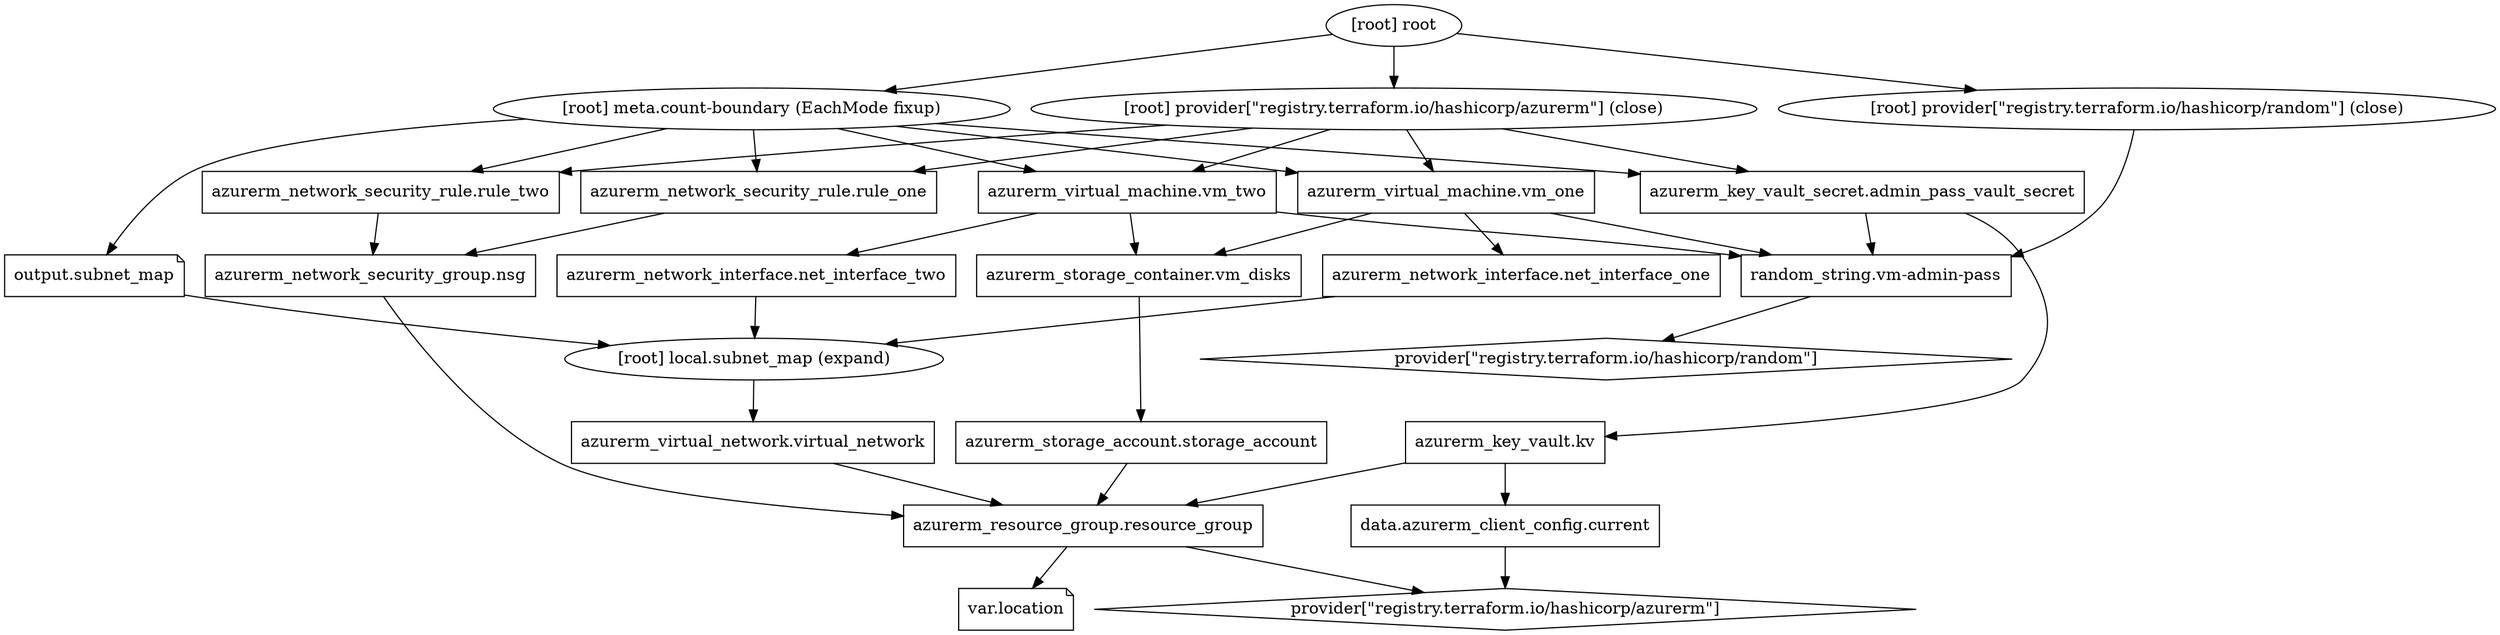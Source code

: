 digraph {
        compound = "true"
        newrank = "true"
        subgraph "root" {
                "[root] azurerm_key_vault.kv (expand)" [label = "azurerm_key_vault.kv", shape = "box"]
                "[root] azurerm_key_vault_secret.admin_pass_vault_secret (expand)" [label = "azurerm_key_vault_secret.admin_pass_vault_secret", shape = "box"]
                "[root] azurerm_network_interface.net_interface_one (expand)" [label = "azurerm_network_interface.net_interface_one", shape = "box"]
                "[root] azurerm_network_interface.net_interface_two (expand)" [label = "azurerm_network_interface.net_interface_two", shape = "box"]
                "[root] azurerm_network_security_group.nsg (expand)" [label = "azurerm_network_security_group.nsg", shape = "box"]
                "[root] azurerm_network_security_rule.rule_one (expand)" [label = "azurerm_network_security_rule.rule_one", shape = "box"]
                "[root] azurerm_network_security_rule.rule_two (expand)" [label = "azurerm_network_security_rule.rule_two", shape = "box"]
                "[root] azurerm_resource_group.resource_group (expand)" [label = "azurerm_resource_group.resource_group", shape = "box"]
                "[root] azurerm_storage_account.storage_account (expand)" [label = "azurerm_storage_account.storage_account", shape = "box"]
                "[root] azurerm_storage_container.vm_disks (expand)" [label = "azurerm_storage_container.vm_disks", shape = "box"]
                "[root] azurerm_virtual_machine.vm_one (expand)" [label = "azurerm_virtual_machine.vm_one", shape = "box"]
                "[root] azurerm_virtual_machine.vm_two (expand)" [label = "azurerm_virtual_machine.vm_two", shape = "box"]
                "[root] azurerm_virtual_network.virtual_network (expand)" [label = "azurerm_virtual_network.virtual_network", shape = "box"]
                "[root] data.azurerm_client_config.current (expand)" [label = "data.azurerm_client_config.current", shape = "box"]
                "[root] output.subnet_map" [label = "output.subnet_map", shape = "note"]
                "[root] provider[\"registry.terraform.io/hashicorp/azurerm\"]" [label = "provider[\"registry.terraform.io/hashicorp/azurerm\"]", shape = "diamond"]
                "[root] provider[\"registry.terraform.io/hashicorp/random\"]" [label = "provider[\"registry.terraform.io/hashicorp/random\"]", shape = "diamond"]
                "[root] random_string.vm-admin-pass (expand)" [label = "random_string.vm-admin-pass", shape = "box"]
                "[root] var.location" [label = "var.location", shape = "note"]
                "[root] azurerm_key_vault.kv (expand)" -> "[root] azurerm_resource_group.resource_group (expand)"
                "[root] azurerm_key_vault.kv (expand)" -> "[root] data.azurerm_client_config.current (expand)"
                "[root] azurerm_key_vault_secret.admin_pass_vault_secret (expand)" -> "[root] azurerm_key_vault.kv (expand)"
                "[root] azurerm_key_vault_secret.admin_pass_vault_secret (expand)" -> "[root] random_string.vm-admin-pass (expand)"
                "[root] azurerm_network_interface.net_interface_one (expand)" -> "[root] local.subnet_map (expand)"
                "[root] azurerm_network_interface.net_interface_two (expand)" -> "[root] local.subnet_map (expand)"
                "[root] azurerm_network_security_group.nsg (expand)" -> "[root] azurerm_resource_group.resource_group (expand)"
                "[root] azurerm_network_security_rule.rule_one (expand)" -> "[root] azurerm_network_security_group.nsg (expand)"
                "[root] azurerm_network_security_rule.rule_two (expand)" -> "[root] azurerm_network_security_group.nsg (expand)"
                "[root] azurerm_resource_group.resource_group (expand)" -> "[root] provider[\"registry.terraform.io/hashicorp/azurerm\"]"
                "[root] azurerm_resource_group.resource_group (expand)" -> "[root] var.location"
                "[root] azurerm_storage_account.storage_account (expand)" -> "[root] azurerm_resource_group.resource_group (expand)"
                "[root] azurerm_storage_container.vm_disks (expand)" -> "[root] azurerm_storage_account.storage_account (expand)"
                "[root] azurerm_virtual_machine.vm_one (expand)" -> "[root] azurerm_network_interface.net_interface_one (expand)"
                "[root] azurerm_virtual_machine.vm_one (expand)" -> "[root] azurerm_storage_container.vm_disks (expand)"
                "[root] azurerm_virtual_machine.vm_one (expand)" -> "[root] random_string.vm-admin-pass (expand)"
                "[root] azurerm_virtual_machine.vm_two (expand)" -> "[root] azurerm_network_interface.net_interface_two (expand)"
                "[root] azurerm_virtual_machine.vm_two (expand)" -> "[root] azurerm_storage_container.vm_disks (expand)"
                "[root] azurerm_virtual_machine.vm_two (expand)" -> "[root] random_string.vm-admin-pass (expand)"
                "[root] azurerm_virtual_network.virtual_network (expand)" -> "[root] azurerm_resource_group.resource_group (expand)"
                "[root] data.azurerm_client_config.current (expand)" -> "[root] provider[\"registry.terraform.io/hashicorp/azurerm\"]"
                "[root] local.subnet_map (expand)" -> "[root] azurerm_virtual_network.virtual_network (expand)"
                "[root] meta.count-boundary (EachMode fixup)" -> "[root] azurerm_key_vault_secret.admin_pass_vault_secret (expand)"
                "[root] meta.count-boundary (EachMode fixup)" -> "[root] azurerm_network_security_rule.rule_one (expand)"
                "[root] meta.count-boundary (EachMode fixup)" -> "[root] azurerm_network_security_rule.rule_two (expand)"
                "[root] meta.count-boundary (EachMode fixup)" -> "[root] azurerm_virtual_machine.vm_one (expand)"
                "[root] meta.count-boundary (EachMode fixup)" -> "[root] azurerm_virtual_machine.vm_two (expand)"
                "[root] meta.count-boundary (EachMode fixup)" -> "[root] output.subnet_map"
                "[root] output.subnet_map" -> "[root] local.subnet_map (expand)"
                "[root] provider[\"registry.terraform.io/hashicorp/azurerm\"] (close)" -> "[root] azurerm_key_vault_secret.admin_pass_vault_secret (expand)"
                "[root] provider[\"registry.terraform.io/hashicorp/azurerm\"] (close)" -> "[root] azurerm_network_security_rule.rule_one (expand)"
                "[root] provider[\"registry.terraform.io/hashicorp/azurerm\"] (close)" -> "[root] azurerm_network_security_rule.rule_two (expand)"
                "[root] provider[\"registry.terraform.io/hashicorp/azurerm\"] (close)" -> "[root] azurerm_virtual_machine.vm_one (expand)"
                "[root] provider[\"registry.terraform.io/hashicorp/azurerm\"] (close)" -> "[root] azurerm_virtual_machine.vm_two (expand)"
                "[root] provider[\"registry.terraform.io/hashicorp/random\"] (close)" -> "[root] random_string.vm-admin-pass (expand)"
                "[root] random_string.vm-admin-pass (expand)" -> "[root] provider[\"registry.terraform.io/hashicorp/random\"]"
                "[root] root" -> "[root] meta.count-boundary (EachMode fixup)"
                "[root] root" -> "[root] provider[\"registry.terraform.io/hashicorp/azurerm\"] (close)"
                "[root] root" -> "[root] provider[\"registry.terraform.io/hashicorp/random\"] (close)"
        }
}